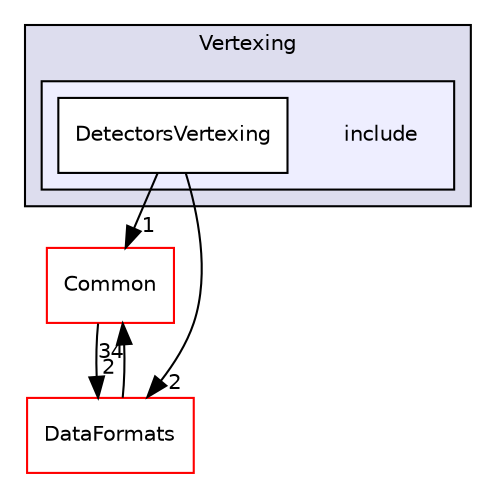 digraph "/home/travis/build/AliceO2Group/AliceO2/Detectors/Vertexing/include" {
  bgcolor=transparent;
  compound=true
  node [ fontsize="10", fontname="Helvetica"];
  edge [ labelfontsize="10", labelfontname="Helvetica"];
  subgraph clusterdir_411c6bed3d84b00fddab3a93c8a3b5fb {
    graph [ bgcolor="#ddddee", pencolor="black", label="Vertexing" fontname="Helvetica", fontsize="10", URL="dir_411c6bed3d84b00fddab3a93c8a3b5fb.html"]
  subgraph clusterdir_685195b2337b28da095e36f150390e16 {
    graph [ bgcolor="#eeeeff", pencolor="black", label="" URL="dir_685195b2337b28da095e36f150390e16.html"];
    dir_685195b2337b28da095e36f150390e16 [shape=plaintext label="include"];
    dir_45cc1e4cbf5f078eedb3b50b87acd505 [shape=box label="DetectorsVertexing" color="black" fillcolor="white" style="filled" URL="dir_45cc1e4cbf5f078eedb3b50b87acd505.html"];
  }
  }
  dir_4ab6b4cc6a7edbff49100e9123df213f [shape=box label="Common" color="red" URL="dir_4ab6b4cc6a7edbff49100e9123df213f.html"];
  dir_2171f7ec022c5423887b07c69b2f5b48 [shape=box label="DataFormats" color="red" URL="dir_2171f7ec022c5423887b07c69b2f5b48.html"];
  dir_4ab6b4cc6a7edbff49100e9123df213f->dir_2171f7ec022c5423887b07c69b2f5b48 [headlabel="2", labeldistance=1.5 headhref="dir_000027_000076.html"];
  dir_45cc1e4cbf5f078eedb3b50b87acd505->dir_4ab6b4cc6a7edbff49100e9123df213f [headlabel="1", labeldistance=1.5 headhref="dir_000615_000027.html"];
  dir_45cc1e4cbf5f078eedb3b50b87acd505->dir_2171f7ec022c5423887b07c69b2f5b48 [headlabel="2", labeldistance=1.5 headhref="dir_000615_000076.html"];
  dir_2171f7ec022c5423887b07c69b2f5b48->dir_4ab6b4cc6a7edbff49100e9123df213f [headlabel="34", labeldistance=1.5 headhref="dir_000076_000027.html"];
}
